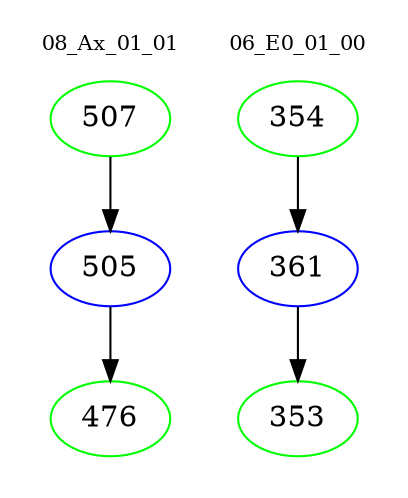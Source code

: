 digraph{
subgraph cluster_0 {
color = white
label = "08_Ax_01_01";
fontsize=10;
T0_507 [label="507", color="green"]
T0_507 -> T0_505 [color="black"]
T0_505 [label="505", color="blue"]
T0_505 -> T0_476 [color="black"]
T0_476 [label="476", color="green"]
}
subgraph cluster_1 {
color = white
label = "06_E0_01_00";
fontsize=10;
T1_354 [label="354", color="green"]
T1_354 -> T1_361 [color="black"]
T1_361 [label="361", color="blue"]
T1_361 -> T1_353 [color="black"]
T1_353 [label="353", color="green"]
}
}
